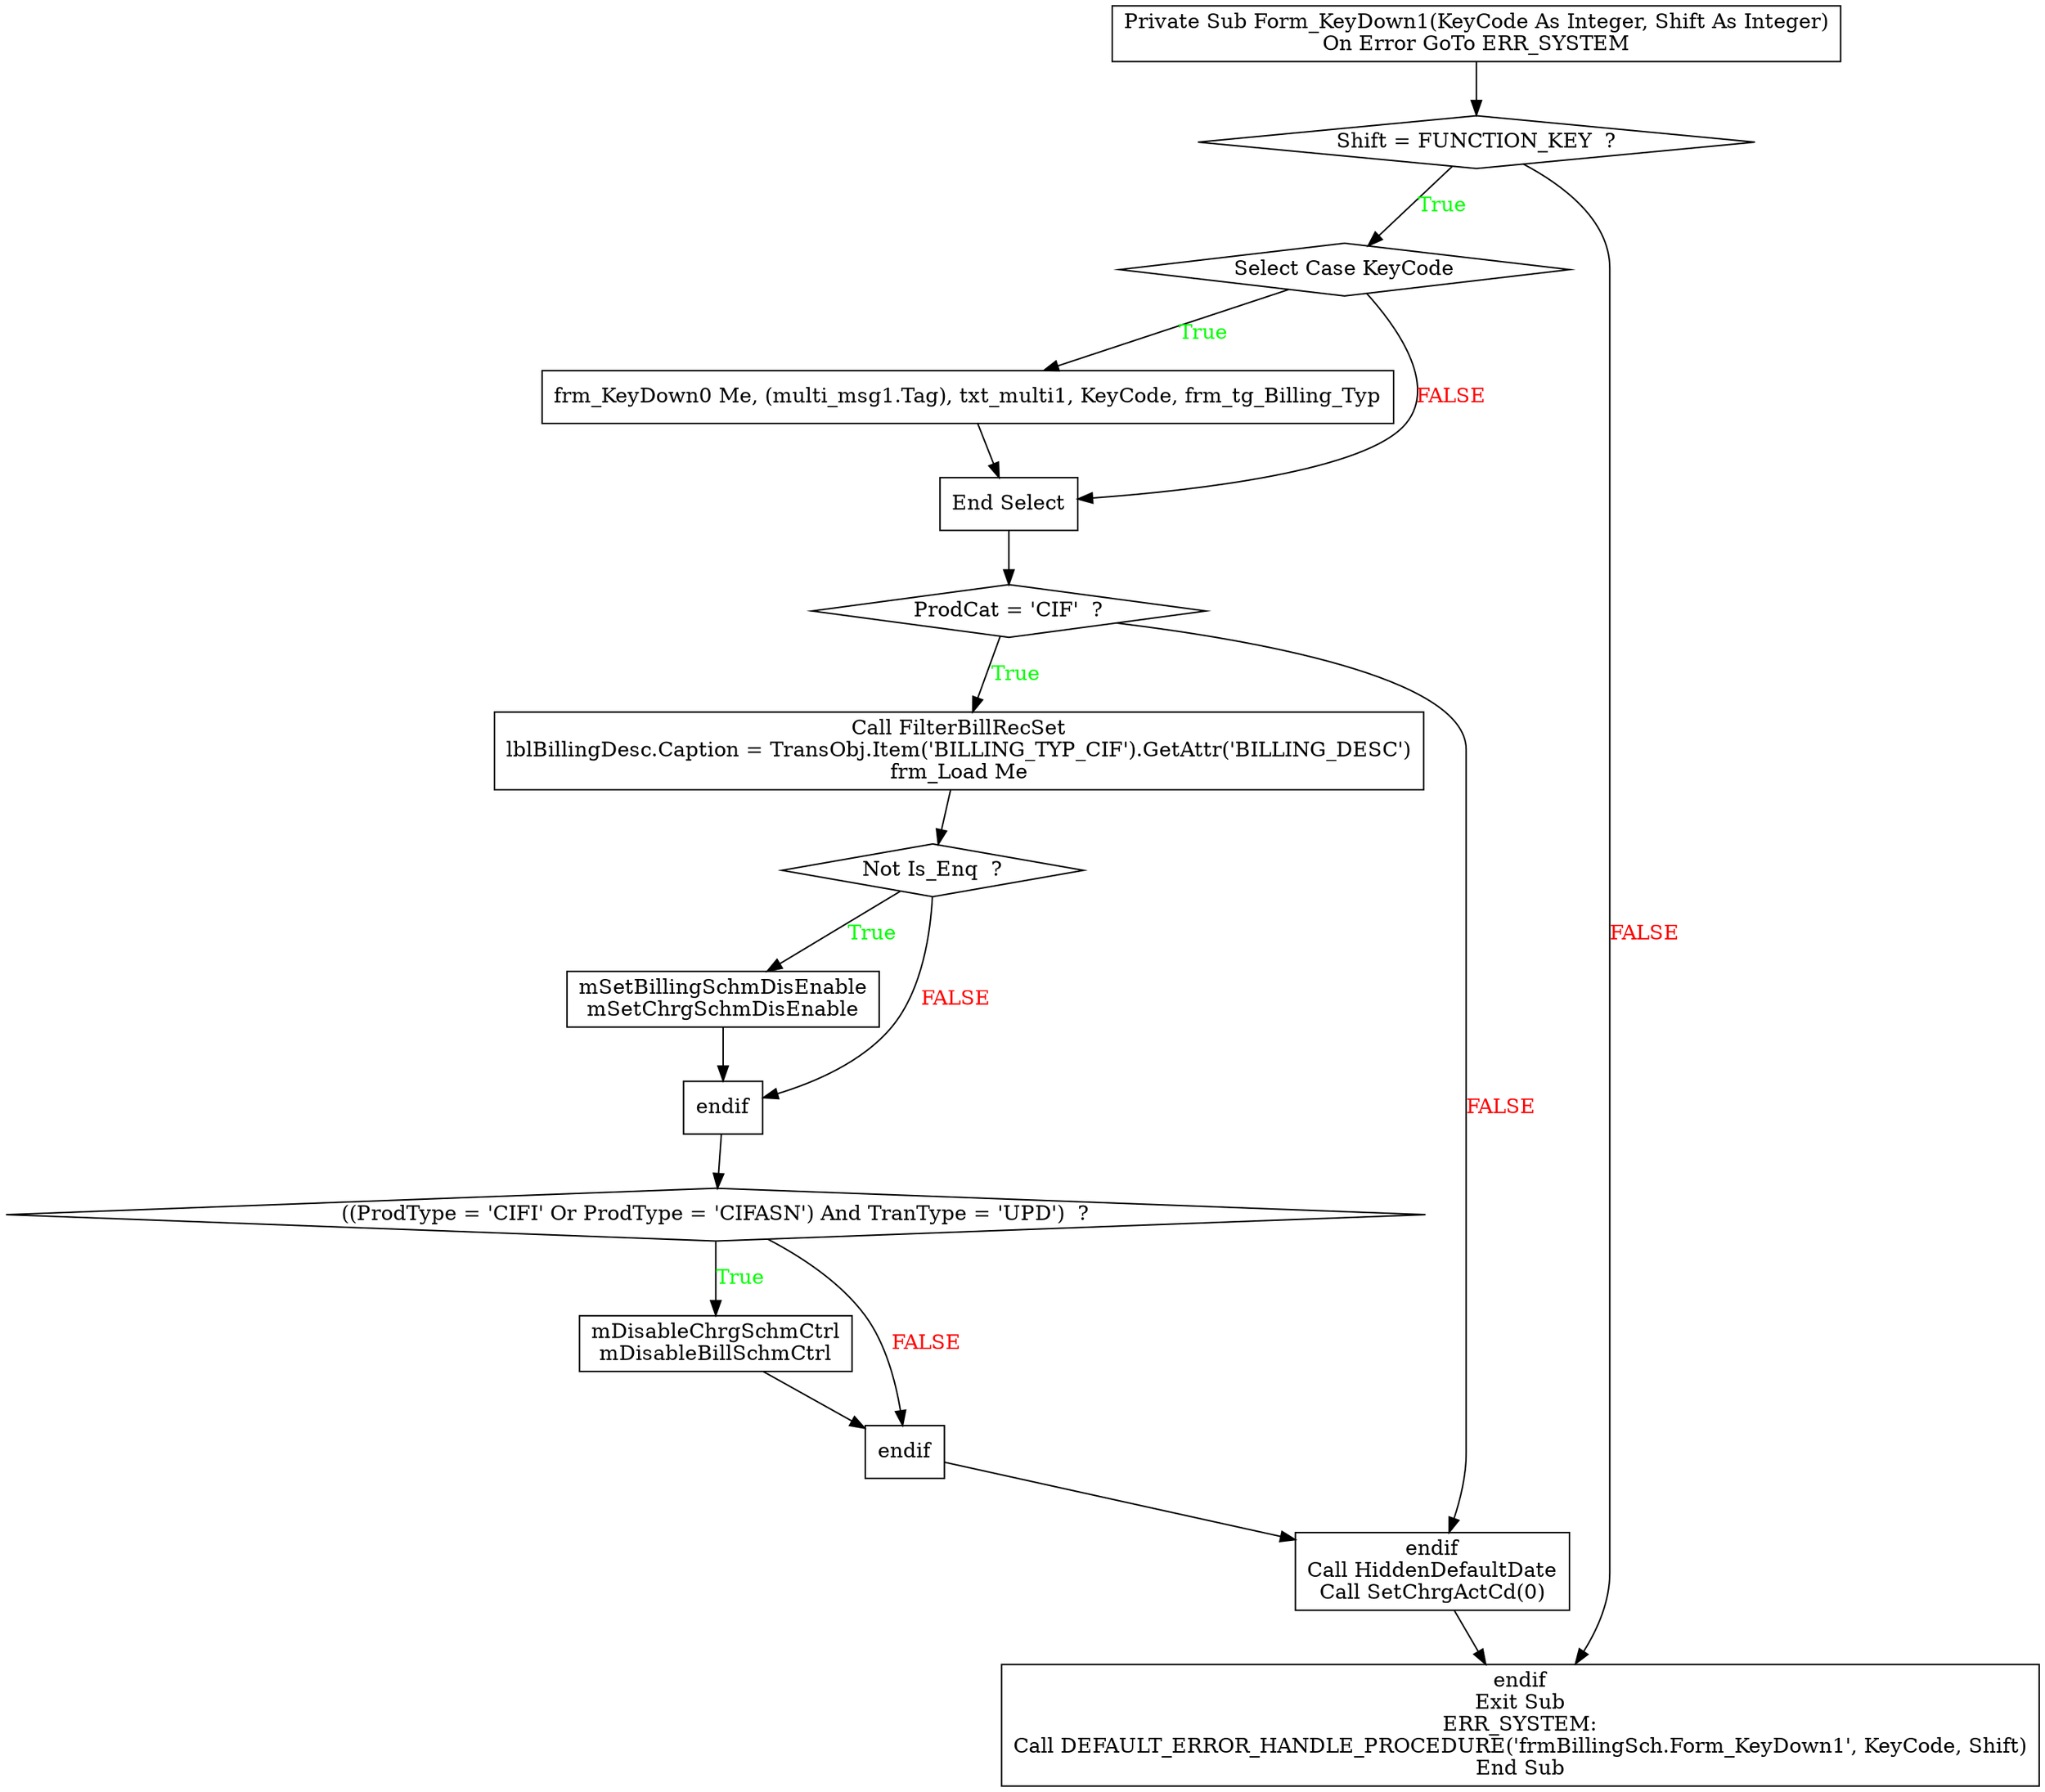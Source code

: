 digraph G{
Node_1 [ label ="Private Sub Form_KeyDown1(KeyCode As Integer, Shift As Integer)\nOn Error GoTo ERR_SYSTEM",shape="box"];
Node_2 [ label ="Shift = FUNCTION_KEY  ?",shape="diamond"];
Node_3 [ label ="Select Case KeyCode",shape="diamond"];
Node_4 [ label ="frm_KeyDown0 Me, (multi_msg1.Tag), txt_multi1, KeyCode, frm_tg_Billing_Typ",shape="box"];
Node_5 [ label ="End Select",shape="box"];
Node_6 [ label ="ProdCat = 'CIF'  ?",shape="diamond"];
Node_7 [ label ="Call FilterBillRecSet\nlblBillingDesc.Caption = TransObj.Item('BILLING_TYP_CIF').GetAttr('BILLING_DESC')\nfrm_Load Me",shape="box"];
Node_8 [ label ="Not Is_Enq  ?",shape="diamond"];
Node_9 [ label ="mSetBillingSchmDisEnable\nmSetChrgSchmDisEnable",shape="box"];
Node_10 [ label ="endif",shape="box"];
Node_11 [ label ="((ProdType = 'CIFI' Or ProdType = 'CIFASN') And TranType = 'UPD')  ?",shape="diamond"];
Node_12 [ label ="mDisableChrgSchmCtrl\nmDisableBillSchmCtrl",shape="box"];
Node_13 [ label ="endif",shape="box"];
Node_14 [ label ="endif\nCall HiddenDefaultDate\nCall SetChrgActCd(0)",shape="box"];
Node_15 [ label ="endif\nExit Sub\nERR_SYSTEM:\nCall DEFAULT_ERROR_HANDLE_PROCEDURE('frmBillingSch.Form_KeyDown1', KeyCode, Shift)\nEnd Sub",shape="box"];
Node_2 -> Node_3 [label="True",fontcolor="GREEN"];
Node_1 -> Node_2;
Node_3 -> Node_4 [label="True",fontcolor="GREEN"];
Node_3 -> Node_5 [label="FALSE",fontcolor="RED"];
Node_4 -> Node_5;
Node_6 -> Node_7 [label="True",fontcolor="GREEN"];
Node_5 -> Node_6;
Node_8 -> Node_9 [label="True",fontcolor="GREEN"];
Node_7 -> Node_8;
Node_8 -> Node_10 [label="FALSE",fontcolor="RED"];
Node_9 -> Node_10;
Node_11 -> Node_12 [label="True",fontcolor="GREEN"];
Node_10 -> Node_11;
Node_11 -> Node_13 [label="FALSE",fontcolor="RED"];
Node_12 -> Node_13;
Node_6 -> Node_14 [label="FALSE",fontcolor="RED"];
Node_13 -> Node_14;
Node_2 -> Node_15 [label="FALSE",fontcolor="RED"];
Node_14 -> Node_15;
}
